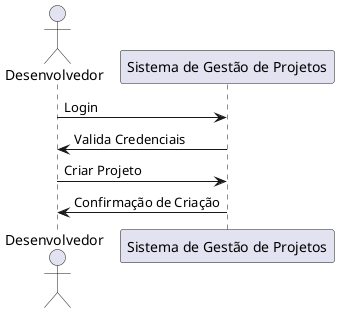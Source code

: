 @startuml
actor Desenvolvedor
participant "Sistema de Gestão de Projetos" as Sistema

Desenvolvedor -> Sistema : Login
Sistema -> Desenvolvedor : Valida Credenciais
Desenvolvedor -> Sistema : Criar Projeto
Sistema -> Desenvolvedor : Confirmação de Criação
@enduml

